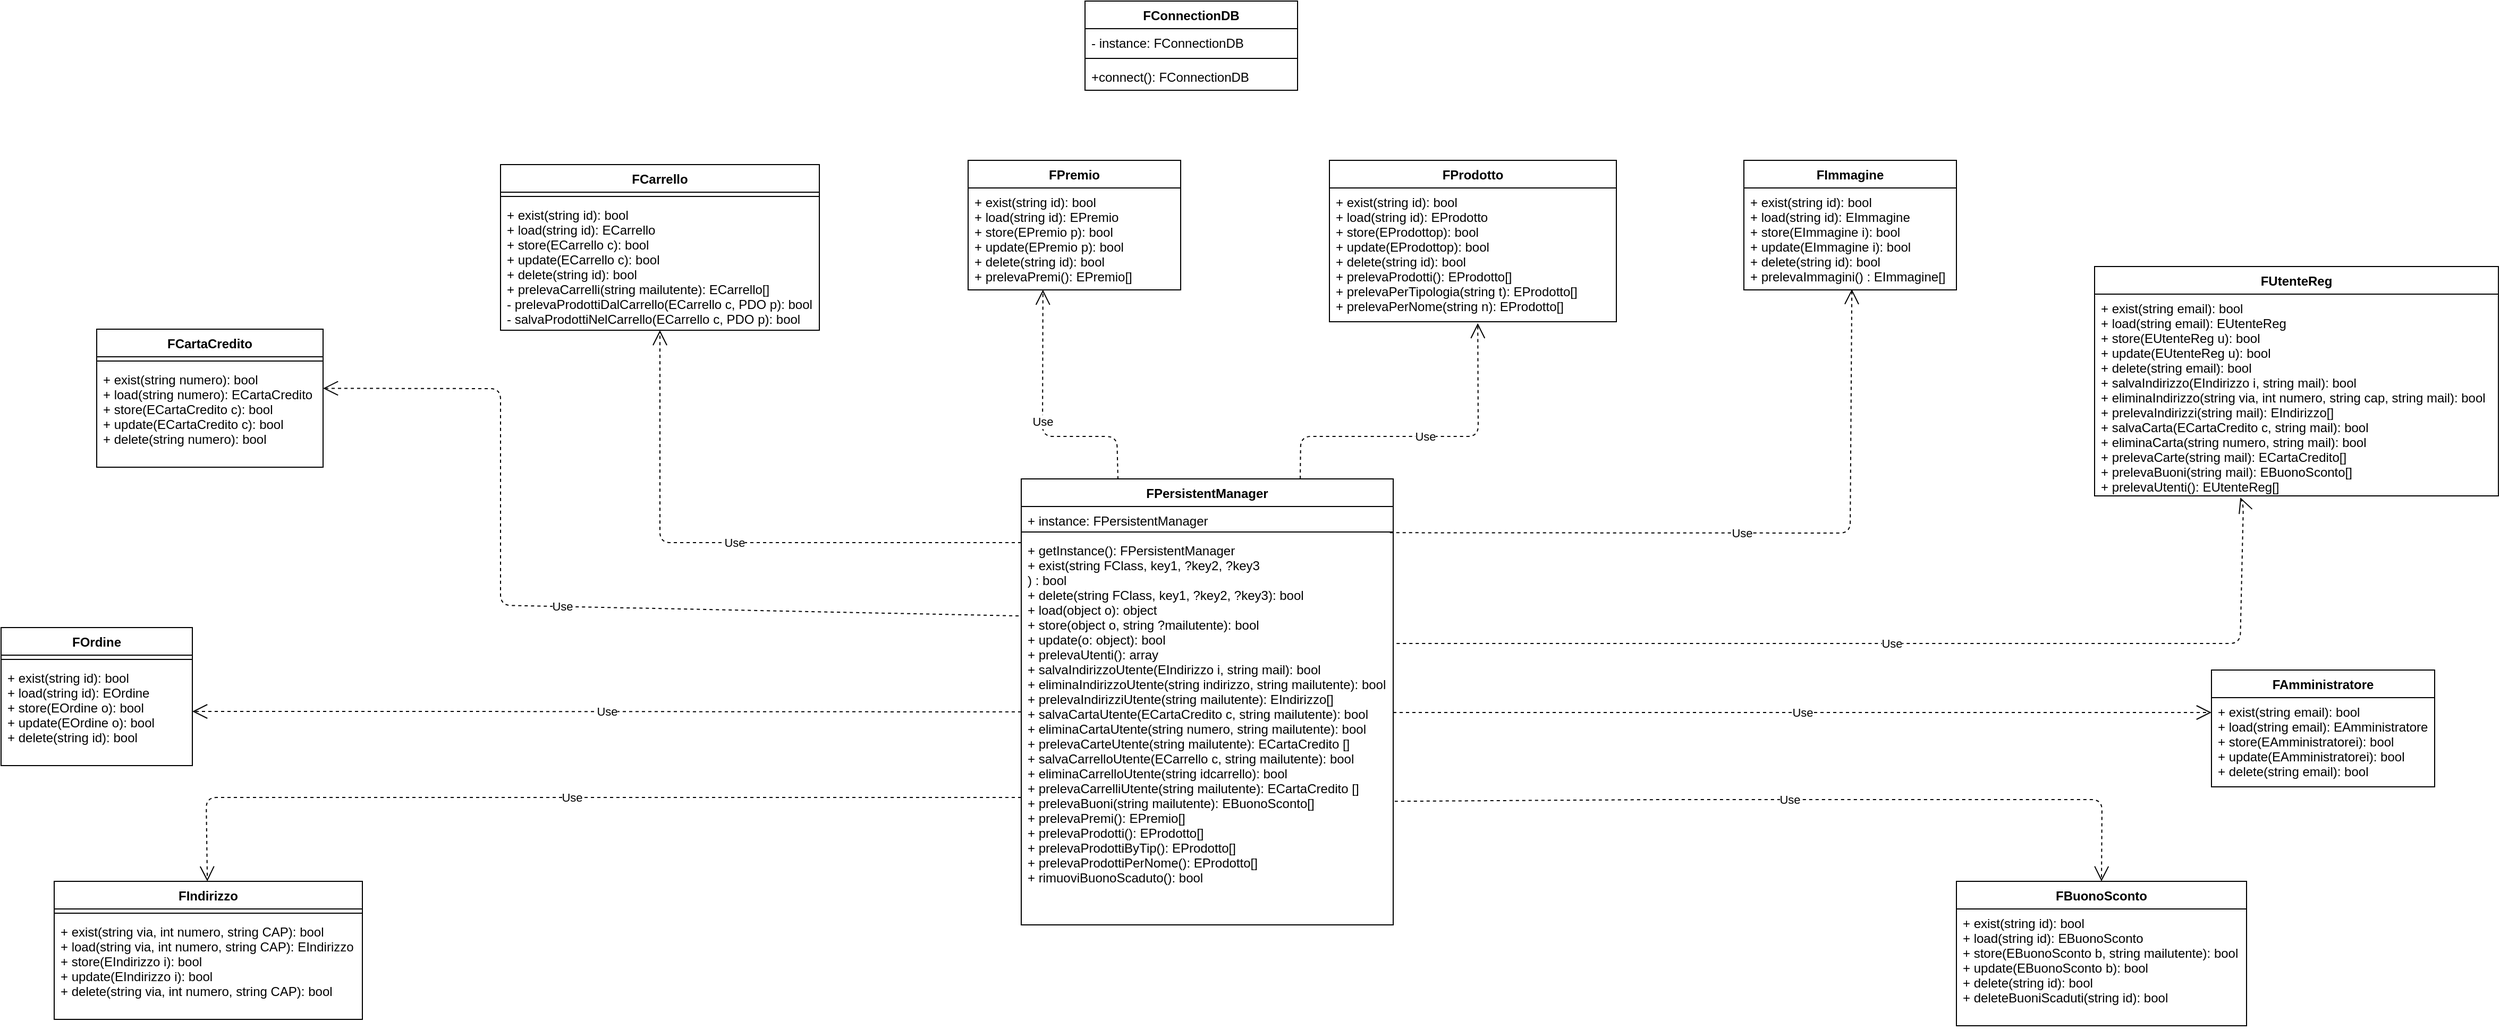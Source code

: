 <mxfile version="14.6.13" type="device"><diagram id="mGUAttsREbdFcszIYGVm" name="Pagina-1"><mxGraphModel dx="2358" dy="670" grid="1" gridSize="10" guides="1" tooltips="1" connect="1" arrows="1" fold="1" page="1" pageScale="1" pageWidth="827" pageHeight="1169" math="0" shadow="0"><root><mxCell id="0"/><mxCell id="1" parent="0"/><mxCell id="oQo6i_62E3vt5VjoFTN5-9" value="FConnectionDB" style="swimlane;fontStyle=1;align=center;verticalAlign=top;childLayout=stackLayout;horizontal=1;startSize=26;horizontalStack=0;resizeParent=1;resizeParentMax=0;resizeLast=0;collapsible=1;marginBottom=0;" parent="1" vertex="1"><mxGeometry x="160" y="210" width="200" height="84" as="geometry"/></mxCell><mxCell id="oQo6i_62E3vt5VjoFTN5-10" value="- instance: FConnectionDB" style="text;strokeColor=none;fillColor=none;align=left;verticalAlign=top;spacingLeft=4;spacingRight=4;overflow=hidden;rotatable=0;points=[[0,0.5],[1,0.5]];portConstraint=eastwest;" parent="oQo6i_62E3vt5VjoFTN5-9" vertex="1"><mxGeometry y="26" width="200" height="24" as="geometry"/></mxCell><mxCell id="oQo6i_62E3vt5VjoFTN5-11" value="" style="line;strokeWidth=1;fillColor=none;align=left;verticalAlign=middle;spacingTop=-1;spacingLeft=3;spacingRight=3;rotatable=0;labelPosition=right;points=[];portConstraint=eastwest;" parent="oQo6i_62E3vt5VjoFTN5-9" vertex="1"><mxGeometry y="50" width="200" height="8" as="geometry"/></mxCell><mxCell id="oQo6i_62E3vt5VjoFTN5-12" value="+connect(): FConnectionDB" style="text;strokeColor=none;fillColor=none;align=left;verticalAlign=top;spacingLeft=4;spacingRight=4;overflow=hidden;rotatable=0;points=[[0,0.5],[1,0.5]];portConstraint=eastwest;" parent="oQo6i_62E3vt5VjoFTN5-9" vertex="1"><mxGeometry y="58" width="200" height="26" as="geometry"/></mxCell><mxCell id="0SIi5exkkNNgQzzZVvvd-6" value="FPremio" style="swimlane;fontStyle=1;align=center;verticalAlign=top;childLayout=stackLayout;horizontal=1;startSize=26;horizontalStack=0;resizeParent=1;resizeParentMax=0;resizeLast=0;collapsible=1;marginBottom=0;" parent="1" vertex="1"><mxGeometry x="50" y="360" width="200" height="122" as="geometry"/></mxCell><mxCell id="OYwQisDU91_q37MtVsAb-71" value="+ exist(string id): bool&#10;+ load(string id): EPremio&#10;+ store(EPremio p): bool&#10;+ update(EPremio p): bool&#10;+ delete(string id): bool&#10;+ prelevaPremi(): EPremio[]" style="text;strokeColor=none;fillColor=none;align=left;verticalAlign=top;spacingLeft=4;spacingRight=4;overflow=hidden;rotatable=0;points=[[0,0.5],[1,0.5]];portConstraint=eastwest;" parent="0SIi5exkkNNgQzzZVvvd-6" vertex="1"><mxGeometry y="26" width="200" height="96" as="geometry"/></mxCell><mxCell id="OYwQisDU91_q37MtVsAb-1" value="FPersistentManager" style="swimlane;fontStyle=1;align=center;verticalAlign=top;childLayout=stackLayout;horizontal=1;startSize=26;horizontalStack=0;resizeParent=1;resizeParentMax=0;resizeLast=0;collapsible=1;marginBottom=0;" parent="1" vertex="1"><mxGeometry x="100" y="660" width="350" height="420" as="geometry"/></mxCell><mxCell id="3H5dCuXbKOiHLNbms7mm-3" value="+ instance: FPersistentManager" style="text;strokeColor=none;fillColor=none;align=left;verticalAlign=top;spacingLeft=4;spacingRight=4;overflow=hidden;rotatable=0;points=[[0,0.5],[1,0.5]];portConstraint=eastwest;" parent="OYwQisDU91_q37MtVsAb-1" vertex="1"><mxGeometry y="26" width="350" height="20" as="geometry"/></mxCell><mxCell id="OYwQisDU91_q37MtVsAb-2" value="" style="line;strokeWidth=1;fillColor=none;align=left;verticalAlign=middle;spacingTop=-1;spacingLeft=3;spacingRight=3;rotatable=0;labelPosition=right;points=[];portConstraint=eastwest;" parent="OYwQisDU91_q37MtVsAb-1" vertex="1"><mxGeometry y="46" width="350" height="8" as="geometry"/></mxCell><mxCell id="OYwQisDU91_q37MtVsAb-3" value="+ getInstance(): FPersistentManager&#10;+ exist(string FClass, key1, ?key2, ?key3&#10;) : bool&#10;+ delete(string FClass, key1, ?key2, ?key3): bool&#10;+ load(object o): object&#10;+ store(object o, string ?mailutente): bool&#10;+ update(o: object): bool&#10;+ prelevaUtenti(): array&#10;+ salvaIndirizzoUtente(EIndirizzo i, string mail): bool&#10;+ eliminaIndirizzoUtente(string indirizzo, string mailutente): bool&#10;+ prelevaIndirizziUtente(string mailutente): EIndirizzo[]&#10;+ salvaCartaUtente(ECartaCredito c, string mailutente): bool&#10;+ eliminaCartaUtente(string numero, string mailutente): bool&#10;+ prelevaCarteUtente(string mailutente): ECartaCredito []&#10;+ salvaCarrelloUtente(ECarrello c, string mailutente): bool&#10;+ eliminaCarrelloUtente(string idcarrello): bool&#10;+ prelevaCarrelliUtente(string mailutente): ECartaCredito []&#10;+ prelevaBuoni(string mailutente): EBuonoSconto[]&#10;+ prelevaPremi(): EPremio[]&#10;+ prelevaProdotti(): EProdotto[]&#10;+ prelevaProdottiByTip(): EProdotto[]&#10;+ prelevaProdottiPerNome(): EProdotto[]&#10;+ rimuoviBuonoScaduto(): bool" style="text;strokeColor=none;fillColor=none;align=left;verticalAlign=top;spacingLeft=4;spacingRight=4;overflow=hidden;rotatable=0;points=[[0,0.5],[1,0.5]];portConstraint=eastwest;" parent="OYwQisDU91_q37MtVsAb-1" vertex="1"><mxGeometry y="54" width="350" height="366" as="geometry"/></mxCell><mxCell id="OYwQisDU91_q37MtVsAb-59" value="FCarrello" style="swimlane;fontStyle=1;align=center;verticalAlign=top;childLayout=stackLayout;horizontal=1;startSize=26;horizontalStack=0;resizeParent=1;resizeParentMax=0;resizeLast=0;collapsible=1;marginBottom=0;" parent="1" vertex="1"><mxGeometry x="-390" y="364" width="300" height="156" as="geometry"/></mxCell><mxCell id="OYwQisDU91_q37MtVsAb-60" value="" style="line;strokeWidth=1;fillColor=none;align=left;verticalAlign=middle;spacingTop=-1;spacingLeft=3;spacingRight=3;rotatable=0;labelPosition=right;points=[];portConstraint=eastwest;" parent="OYwQisDU91_q37MtVsAb-59" vertex="1"><mxGeometry y="26" width="300" height="8" as="geometry"/></mxCell><mxCell id="OYwQisDU91_q37MtVsAb-61" value="+ exist(string id): bool&#10;+ load(string id): ECarrello&#10;+ store(ECarrello c): bool&#10;+ update(ECarrello c): bool&#10;+ delete(string id): bool&#10;+ prelevaCarrelli(string mailutente): ECarrello[]&#10;- prelevaProdottiDalCarrello(ECarrello c, PDO p): bool&#10;- salvaProdottiNelCarrello(ECarrello c, PDO p): bool" style="text;strokeColor=none;fillColor=none;align=left;verticalAlign=top;spacingLeft=4;spacingRight=4;overflow=hidden;rotatable=0;points=[[0,0.5],[1,0.5]];portConstraint=eastwest;" parent="OYwQisDU91_q37MtVsAb-59" vertex="1"><mxGeometry y="34" width="300" height="122" as="geometry"/></mxCell><mxCell id="OYwQisDU91_q37MtVsAb-62" value="FOrdine" style="swimlane;fontStyle=1;align=center;verticalAlign=top;childLayout=stackLayout;horizontal=1;startSize=26;horizontalStack=0;resizeParent=1;resizeParentMax=0;resizeLast=0;collapsible=1;marginBottom=0;" parent="1" vertex="1"><mxGeometry x="-860" y="800" width="180" height="130" as="geometry"/></mxCell><mxCell id="OYwQisDU91_q37MtVsAb-63" value="" style="line;strokeWidth=1;fillColor=none;align=left;verticalAlign=middle;spacingTop=-1;spacingLeft=3;spacingRight=3;rotatable=0;labelPosition=right;points=[];portConstraint=eastwest;" parent="OYwQisDU91_q37MtVsAb-62" vertex="1"><mxGeometry y="26" width="180" height="8" as="geometry"/></mxCell><mxCell id="OYwQisDU91_q37MtVsAb-64" value="+ exist(string id): bool&#10;+ load(string id): EOrdine&#10;+ store(EOrdine o): bool&#10;+ update(EOrdine o): bool&#10;+ delete(string id): bool" style="text;strokeColor=none;fillColor=none;align=left;verticalAlign=top;spacingLeft=4;spacingRight=4;overflow=hidden;rotatable=0;points=[[0,0.5],[1,0.5]];portConstraint=eastwest;" parent="OYwQisDU91_q37MtVsAb-62" vertex="1"><mxGeometry y="34" width="180" height="96" as="geometry"/></mxCell><mxCell id="OYwQisDU91_q37MtVsAb-65" value="FCartaCredito" style="swimlane;fontStyle=1;align=center;verticalAlign=top;childLayout=stackLayout;horizontal=1;startSize=26;horizontalStack=0;resizeParent=1;resizeParentMax=0;resizeLast=0;collapsible=1;marginBottom=0;" parent="1" vertex="1"><mxGeometry x="-770" y="519" width="213" height="130" as="geometry"/></mxCell><mxCell id="OYwQisDU91_q37MtVsAb-66" value="" style="line;strokeWidth=1;fillColor=none;align=left;verticalAlign=middle;spacingTop=-1;spacingLeft=3;spacingRight=3;rotatable=0;labelPosition=right;points=[];portConstraint=eastwest;" parent="OYwQisDU91_q37MtVsAb-65" vertex="1"><mxGeometry y="26" width="213" height="8" as="geometry"/></mxCell><mxCell id="OYwQisDU91_q37MtVsAb-67" value="+ exist(string numero): bool&#10;+ load(string numero): ECartaCredito&#10;+ store(ECartaCredito c): bool&#10;+ update(ECartaCredito c): bool&#10;+ delete(string numero): bool&#10;" style="text;strokeColor=none;fillColor=none;align=left;verticalAlign=top;spacingLeft=4;spacingRight=4;overflow=hidden;rotatable=0;points=[[0,0.5],[1,0.5]];portConstraint=eastwest;" parent="OYwQisDU91_q37MtVsAb-65" vertex="1"><mxGeometry y="34" width="213" height="96" as="geometry"/></mxCell><mxCell id="OYwQisDU91_q37MtVsAb-68" value="FIndirizzo" style="swimlane;fontStyle=1;align=center;verticalAlign=top;childLayout=stackLayout;horizontal=1;startSize=26;horizontalStack=0;resizeParent=1;resizeParentMax=0;resizeLast=0;collapsible=1;marginBottom=0;" parent="1" vertex="1"><mxGeometry x="-810" y="1039" width="290" height="130" as="geometry"/></mxCell><mxCell id="OYwQisDU91_q37MtVsAb-69" value="" style="line;strokeWidth=1;fillColor=none;align=left;verticalAlign=middle;spacingTop=-1;spacingLeft=3;spacingRight=3;rotatable=0;labelPosition=right;points=[];portConstraint=eastwest;" parent="OYwQisDU91_q37MtVsAb-68" vertex="1"><mxGeometry y="26" width="290" height="8" as="geometry"/></mxCell><mxCell id="OYwQisDU91_q37MtVsAb-70" value="+ exist(string via, int numero, string CAP): bool&#10;+ load(string via, int numero, string CAP): EIndirizzo&#10;+ store(EIndirizzo i): bool&#10;+ update(EIndirizzo i): bool&#10;+ delete(string via, int numero, string CAP): bool&#10;" style="text;strokeColor=none;fillColor=none;align=left;verticalAlign=top;spacingLeft=4;spacingRight=4;overflow=hidden;rotatable=0;points=[[0,0.5],[1,0.5]];portConstraint=eastwest;" parent="OYwQisDU91_q37MtVsAb-68" vertex="1"><mxGeometry y="34" width="290" height="96" as="geometry"/></mxCell><mxCell id="OYwQisDU91_q37MtVsAb-74" value="FProdotto" style="swimlane;fontStyle=1;align=center;verticalAlign=top;childLayout=stackLayout;horizontal=1;startSize=26;horizontalStack=0;resizeParent=1;resizeParentMax=0;resizeLast=0;collapsible=1;marginBottom=0;" parent="1" vertex="1"><mxGeometry x="390" y="360" width="270" height="152" as="geometry"/></mxCell><mxCell id="OYwQisDU91_q37MtVsAb-75" value="+ exist(string id): bool&#10;+ load(string id): EProdotto&#10;+ store(EProdottop): bool&#10;+ update(EProdottop): bool&#10;+ delete(string id): bool&#10;+ prelevaProdotti(): EProdotto[]&#10;+ prelevaPerTipologia(string t): EProdotto[]&#10;+ prelevaPerNome(string n): EProdotto[]" style="text;strokeColor=none;fillColor=none;align=left;verticalAlign=top;spacingLeft=4;spacingRight=4;overflow=hidden;rotatable=0;points=[[0,0.5],[1,0.5]];portConstraint=eastwest;" parent="OYwQisDU91_q37MtVsAb-74" vertex="1"><mxGeometry y="26" width="270" height="126" as="geometry"/></mxCell><mxCell id="OYwQisDU91_q37MtVsAb-76" value="FImmagine" style="swimlane;fontStyle=1;align=center;verticalAlign=top;childLayout=stackLayout;horizontal=1;startSize=26;horizontalStack=0;resizeParent=1;resizeParentMax=0;resizeLast=0;collapsible=1;marginBottom=0;" parent="1" vertex="1"><mxGeometry x="780" y="360" width="200" height="122" as="geometry"/></mxCell><mxCell id="3H5dCuXbKOiHLNbms7mm-1" value="+ exist(string id): bool&#10;+ load(string id): EImmagine&#10;+ store(EImmagine i): bool&#10;+ update(EImmagine i): bool&#10;+ delete(string id): bool&#10;+ prelevaImmagini() : EImmagine[]" style="text;strokeColor=none;fillColor=none;align=left;verticalAlign=top;spacingLeft=4;spacingRight=4;overflow=hidden;rotatable=0;points=[[0,0.5],[1,0.5]];portConstraint=eastwest;" parent="OYwQisDU91_q37MtVsAb-76" vertex="1"><mxGeometry y="26" width="200" height="96" as="geometry"/></mxCell><mxCell id="OYwQisDU91_q37MtVsAb-78" value="FBuonoSconto" style="swimlane;fontStyle=1;align=center;verticalAlign=top;childLayout=stackLayout;horizontal=1;startSize=26;horizontalStack=0;resizeParent=1;resizeParentMax=0;resizeLast=0;collapsible=1;marginBottom=0;" parent="1" vertex="1"><mxGeometry x="980" y="1039" width="273" height="136" as="geometry"/></mxCell><mxCell id="OYwQisDU91_q37MtVsAb-81" value="+ exist(string id): bool&#10;+ load(string id): EBuonoSconto&#10;+ store(EBuonoSconto b, string mailutente): bool&#10;+ update(EBuonoSconto b): bool&#10;+ delete(string id): bool&#10;+ deleteBuoniScaduti(string id): bool" style="text;strokeColor=none;fillColor=none;align=left;verticalAlign=top;spacingLeft=4;spacingRight=4;overflow=hidden;rotatable=0;points=[[0,0.5],[1,0.5]];portConstraint=eastwest;" parent="OYwQisDU91_q37MtVsAb-78" vertex="1"><mxGeometry y="26" width="273" height="110" as="geometry"/></mxCell><mxCell id="OYwQisDU91_q37MtVsAb-79" value="FUtenteReg" style="swimlane;fontStyle=1;align=center;verticalAlign=top;childLayout=stackLayout;horizontal=1;startSize=26;horizontalStack=0;resizeParent=1;resizeParentMax=0;resizeLast=0;collapsible=1;marginBottom=0;" parent="1" vertex="1"><mxGeometry x="1110" y="460" width="380" height="216" as="geometry"/></mxCell><mxCell id="OYwQisDU91_q37MtVsAb-82" value="+ exist(string email): bool&#10;+ load(string email): EUtenteReg&#10;+ store(EUtenteReg u): bool&#10;+ update(EUtenteReg u): bool&#10;+ delete(string email): bool&#10;+ salvaIndirizzo(EIndirizzo i, string mail): bool&#10;+ eliminaIndirizzo(string via, int numero, string cap, string mail): bool&#10;+ prelevaIndirizzi(string mail): EIndirizzo[]&#10;+ salvaCarta(ECartaCredito c, string mail): bool&#10;+ eliminaCarta(string numero, string mail): bool&#10;+ prelevaCarte(string mail): ECartaCredito[]&#10;+ prelevaBuoni(string mail): EBuonoSconto[]&#10;+ prelevaUtenti(): EUtenteReg[]" style="text;strokeColor=none;fillColor=none;align=left;verticalAlign=top;spacingLeft=4;spacingRight=4;overflow=hidden;rotatable=0;points=[[0,0.5],[1,0.5]];portConstraint=eastwest;" parent="OYwQisDU91_q37MtVsAb-79" vertex="1"><mxGeometry y="26" width="380" height="190" as="geometry"/></mxCell><mxCell id="OYwQisDU91_q37MtVsAb-80" value="FAmministratore" style="swimlane;fontStyle=1;align=center;verticalAlign=top;childLayout=stackLayout;horizontal=1;startSize=26;horizontalStack=0;resizeParent=1;resizeParentMax=0;resizeLast=0;collapsible=1;marginBottom=0;" parent="1" vertex="1"><mxGeometry x="1220" y="840" width="210" height="110" as="geometry"/></mxCell><mxCell id="3H5dCuXbKOiHLNbms7mm-2" value="+ exist(string email): bool&#10;+ load(string email): EAmministratore&#10;+ store(EAmministratorei): bool&#10;+ update(EAmministratorei): bool&#10;+ delete(string email): bool" style="text;strokeColor=none;fillColor=none;align=left;verticalAlign=top;spacingLeft=4;spacingRight=4;overflow=hidden;rotatable=0;points=[[0,0.5],[1,0.5]];portConstraint=eastwest;" parent="OYwQisDU91_q37MtVsAb-80" vertex="1"><mxGeometry y="26" width="210" height="84" as="geometry"/></mxCell><mxCell id="OYwQisDU91_q37MtVsAb-84" value="Use" style="endArrow=open;endSize=12;dashed=1;html=1;" parent="1" target="OYwQisDU91_q37MtVsAb-68" edge="1"><mxGeometry width="160" relative="1" as="geometry"><mxPoint x="100" y="960" as="sourcePoint"/><mxPoint x="-670" y="790" as="targetPoint"/><Array as="points"><mxPoint x="-402" y="960"/><mxPoint x="-667" y="960"/></Array></mxGeometry></mxCell><mxCell id="OYwQisDU91_q37MtVsAb-92" value="Use" style="endArrow=open;endSize=12;dashed=1;html=1;exitX=-0.007;exitY=0.205;exitDx=0;exitDy=0;exitPerimeter=0;entryX=1;entryY=0.226;entryDx=0;entryDy=0;entryPerimeter=0;" parent="1" source="OYwQisDU91_q37MtVsAb-3" target="OYwQisDU91_q37MtVsAb-67" edge="1"><mxGeometry width="160" relative="1" as="geometry"><mxPoint x="538.0" y="654.408" as="sourcePoint"/><mxPoint x="-280" y="550" as="targetPoint"/><Array as="points"><mxPoint x="-390" y="779"/><mxPoint x="-390" y="575"/></Array></mxGeometry></mxCell><mxCell id="OYwQisDU91_q37MtVsAb-93" value="Use" style="endArrow=open;endSize=12;dashed=1;html=1;" parent="1" target="OYwQisDU91_q37MtVsAb-61" edge="1"><mxGeometry width="160" relative="1" as="geometry"><mxPoint x="100" y="720" as="sourcePoint"/><mxPoint x="-30" y="580" as="targetPoint"/><Array as="points"><mxPoint x="-240" y="720"/><mxPoint x="-240" y="640"/></Array></mxGeometry></mxCell><mxCell id="OYwQisDU91_q37MtVsAb-94" value="Use" style="endArrow=open;endSize=12;dashed=1;html=1;exitX=0.26;exitY=0.001;exitDx=0;exitDy=0;entryX=0.352;entryY=0.999;entryDx=0;entryDy=0;entryPerimeter=0;exitPerimeter=0;" parent="1" source="OYwQisDU91_q37MtVsAb-1" target="OYwQisDU91_q37MtVsAb-71" edge="1"><mxGeometry width="160" relative="1" as="geometry"><mxPoint x="530" y="652" as="sourcePoint"/><mxPoint x="120" y="542" as="targetPoint"/><Array as="points"><mxPoint x="190" y="620"/><mxPoint x="120" y="620"/></Array></mxGeometry></mxCell><mxCell id="OYwQisDU91_q37MtVsAb-95" value="Use" style="endArrow=open;endSize=12;dashed=1;html=1;exitX=0.75;exitY=0;exitDx=0;exitDy=0;entryX=0.517;entryY=1.011;entryDx=0;entryDy=0;entryPerimeter=0;" parent="1" source="OYwQisDU91_q37MtVsAb-1" target="OYwQisDU91_q37MtVsAb-75" edge="1"><mxGeometry width="160" relative="1" as="geometry"><mxPoint x="265" y="656.75" as="sourcePoint"/><mxPoint x="320.54" y="532.444" as="targetPoint"/><Array as="points"><mxPoint x="363" y="620"/><mxPoint x="530" y="620"/></Array></mxGeometry></mxCell><mxCell id="OYwQisDU91_q37MtVsAb-96" value="Use" style="endArrow=open;endSize=12;dashed=1;html=1;exitX=0.991;exitY=0.583;exitDx=0;exitDy=0;exitPerimeter=0;entryX=0.508;entryY=0.993;entryDx=0;entryDy=0;entryPerimeter=0;" parent="1" source="OYwQisDU91_q37MtVsAb-2" target="3H5dCuXbKOiHLNbms7mm-1" edge="1"><mxGeometry width="160" relative="1" as="geometry"><mxPoint x="460" y="660" as="sourcePoint"/><mxPoint x="550" y="540" as="targetPoint"/><Array as="points"><mxPoint x="880" y="711"/></Array></mxGeometry></mxCell><mxCell id="OYwQisDU91_q37MtVsAb-97" value="Use" style="endArrow=open;endSize=12;dashed=1;html=1;entryX=0.5;entryY=0;entryDx=0;entryDy=0;exitX=1.004;exitY=0.682;exitDx=0;exitDy=0;exitPerimeter=0;" parent="1" source="OYwQisDU91_q37MtVsAb-3" target="OYwQisDU91_q37MtVsAb-78" edge="1"><mxGeometry width="160" relative="1" as="geometry"><mxPoint x="500" y="660" as="sourcePoint"/><mxPoint x="590" y="542" as="targetPoint"/><Array as="points"><mxPoint x="705" y="962"/><mxPoint x="1117" y="962"/></Array></mxGeometry></mxCell><mxCell id="OYwQisDU91_q37MtVsAb-98" value="Use" style="endArrow=open;endSize=12;dashed=1;html=1;exitX=1.009;exitY=0.276;exitDx=0;exitDy=0;exitPerimeter=0;entryX=0.361;entryY=1.008;entryDx=0;entryDy=0;entryPerimeter=0;" parent="1" source="OYwQisDU91_q37MtVsAb-3" edge="1" target="OYwQisDU91_q37MtVsAb-82"><mxGeometry width="160" relative="1" as="geometry"><mxPoint x="360" y="730" as="sourcePoint"/><mxPoint x="1250" y="670" as="targetPoint"/><Array as="points"><mxPoint x="1247" y="815"/><mxPoint x="1250" y="685"/></Array></mxGeometry></mxCell><mxCell id="OYwQisDU91_q37MtVsAb-99" value="Use" style="endArrow=open;endSize=12;dashed=1;html=1;" parent="1" edge="1"><mxGeometry width="160" relative="1" as="geometry"><mxPoint x="450" y="880" as="sourcePoint"/><mxPoint x="1220" y="880" as="targetPoint"/><Array as="points"><mxPoint x="1220" y="880"/></Array></mxGeometry></mxCell><mxCell id="3H5dCuXbKOiHLNbms7mm-4" value="Use" style="endArrow=open;endSize=12;dashed=1;html=1;exitX=0;exitY=0.426;exitDx=0;exitDy=0;exitPerimeter=0;" parent="1" edge="1"><mxGeometry width="160" relative="1" as="geometry"><mxPoint x="100" y="879.408" as="sourcePoint"/><mxPoint x="-680" y="879" as="targetPoint"/><Array as="points"><mxPoint x="-480" y="879"/></Array></mxGeometry></mxCell></root></mxGraphModel></diagram></mxfile>